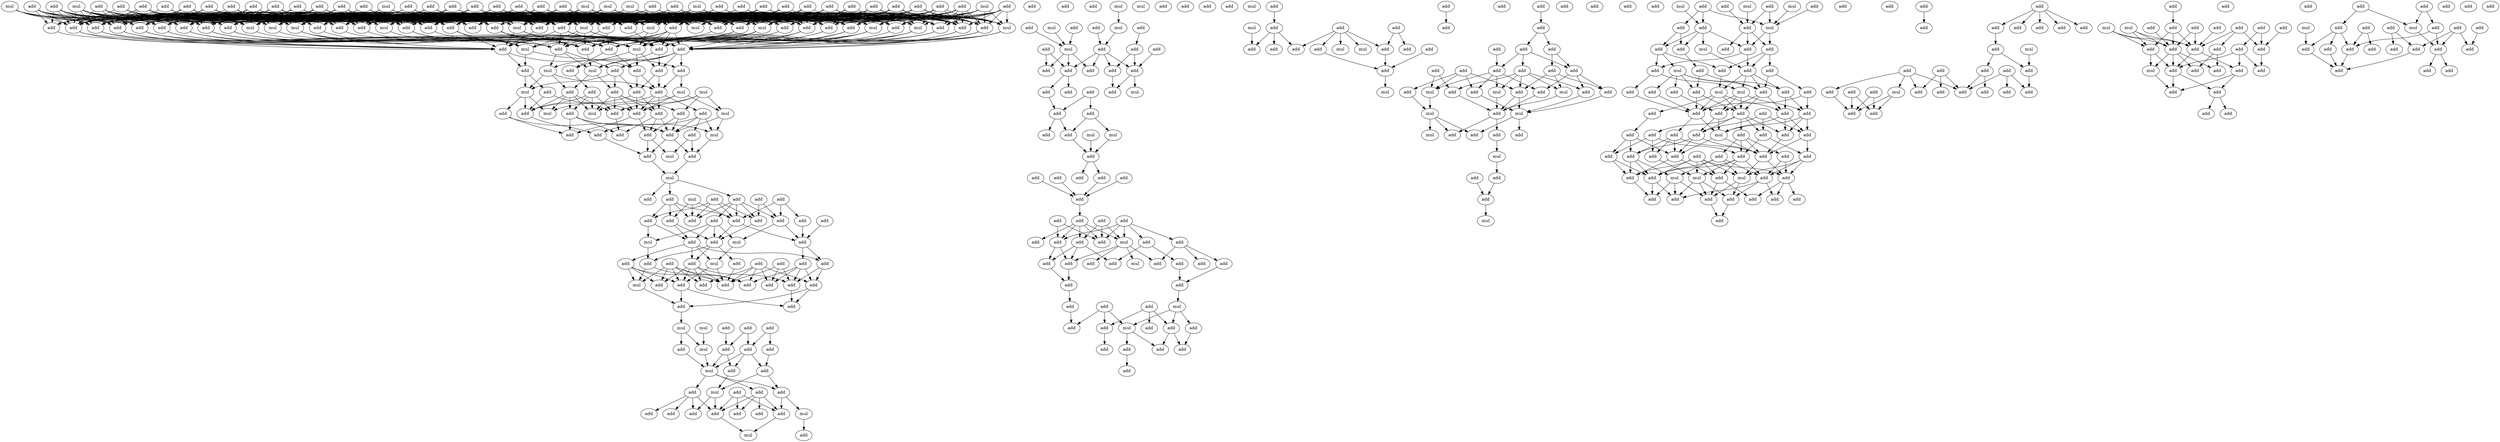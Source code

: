 digraph {
    node [fontcolor=black]
    0 [ label = add ];
    1 [ label = add ];
    2 [ label = add ];
    3 [ label = add ];
    4 [ label = mul ];
    5 [ label = mul ];
    6 [ label = add ];
    7 [ label = add ];
    8 [ label = add ];
    9 [ label = mul ];
    10 [ label = add ];
    11 [ label = add ];
    12 [ label = add ];
    13 [ label = add ];
    14 [ label = mul ];
    15 [ label = add ];
    16 [ label = add ];
    17 [ label = add ];
    18 [ label = add ];
    19 [ label = mul ];
    20 [ label = add ];
    21 [ label = add ];
    22 [ label = add ];
    23 [ label = add ];
    24 [ label = add ];
    25 [ label = mul ];
    26 [ label = mul ];
    27 [ label = add ];
    28 [ label = add ];
    29 [ label = add ];
    30 [ label = add ];
    31 [ label = add ];
    32 [ label = add ];
    33 [ label = add ];
    34 [ label = add ];
    35 [ label = add ];
    36 [ label = add ];
    37 [ label = add ];
    38 [ label = add ];
    39 [ label = add ];
    40 [ label = add ];
    41 [ label = add ];
    42 [ label = mul ];
    43 [ label = add ];
    44 [ label = add ];
    45 [ label = add ];
    46 [ label = add ];
    47 [ label = mul ];
    48 [ label = add ];
    49 [ label = add ];
    50 [ label = add ];
    51 [ label = add ];
    52 [ label = mul ];
    53 [ label = mul ];
    54 [ label = mul ];
    55 [ label = add ];
    56 [ label = add ];
    57 [ label = add ];
    58 [ label = add ];
    59 [ label = add ];
    60 [ label = mul ];
    61 [ label = add ];
    62 [ label = mul ];
    63 [ label = add ];
    64 [ label = add ];
    65 [ label = add ];
    66 [ label = add ];
    67 [ label = add ];
    68 [ label = add ];
    69 [ label = mul ];
    70 [ label = add ];
    71 [ label = add ];
    72 [ label = add ];
    73 [ label = add ];
    74 [ label = add ];
    75 [ label = add ];
    76 [ label = add ];
    77 [ label = mul ];
    78 [ label = add ];
    79 [ label = add ];
    80 [ label = add ];
    81 [ label = add ];
    82 [ label = add ];
    83 [ label = mul ];
    84 [ label = add ];
    85 [ label = add ];
    86 [ label = mul ];
    87 [ label = add ];
    88 [ label = mul ];
    89 [ label = mul ];
    90 [ label = add ];
    91 [ label = add ];
    92 [ label = add ];
    93 [ label = mul ];
    94 [ label = mul ];
    95 [ label = add ];
    96 [ label = add ];
    97 [ label = add ];
    98 [ label = add ];
    99 [ label = add ];
    100 [ label = mul ];
    101 [ label = add ];
    102 [ label = add ];
    103 [ label = add ];
    104 [ label = mul ];
    105 [ label = add ];
    106 [ label = add ];
    107 [ label = add ];
    108 [ label = mul ];
    109 [ label = add ];
    110 [ label = add ];
    111 [ label = mul ];
    112 [ label = mul ];
    113 [ label = add ];
    114 [ label = add ];
    115 [ label = add ];
    116 [ label = add ];
    117 [ label = mul ];
    118 [ label = add ];
    119 [ label = add ];
    120 [ label = add ];
    121 [ label = add ];
    122 [ label = mul ];
    123 [ label = add ];
    124 [ label = mul ];
    125 [ label = add ];
    126 [ label = add ];
    127 [ label = add ];
    128 [ label = mul ];
    129 [ label = add ];
    130 [ label = add ];
    131 [ label = add ];
    132 [ label = add ];
    133 [ label = add ];
    134 [ label = add ];
    135 [ label = mul ];
    136 [ label = mul ];
    137 [ label = add ];
    138 [ label = add ];
    139 [ label = add ];
    140 [ label = add ];
    141 [ label = add ];
    142 [ label = add ];
    143 [ label = add ];
    144 [ label = add ];
    145 [ label = mul ];
    146 [ label = add ];
    147 [ label = add ];
    148 [ label = add ];
    149 [ label = add ];
    150 [ label = add ];
    151 [ label = add ];
    152 [ label = add ];
    153 [ label = add ];
    154 [ label = add ];
    155 [ label = mul ];
    156 [ label = add ];
    157 [ label = mul ];
    158 [ label = add ];
    159 [ label = add ];
    160 [ label = add ];
    161 [ label = add ];
    162 [ label = add ];
    163 [ label = add ];
    164 [ label = mul ];
    165 [ label = add ];
    166 [ label = add ];
    167 [ label = add ];
    168 [ label = add ];
    169 [ label = add ];
    170 [ label = add ];
    171 [ label = add ];
    172 [ label = add ];
    173 [ label = add ];
    174 [ label = add ];
    175 [ label = add ];
    176 [ label = add ];
    177 [ label = mul ];
    178 [ label = add ];
    179 [ label = add ];
    180 [ label = add ];
    181 [ label = mul ];
    182 [ label = mul ];
    183 [ label = add ];
    184 [ label = add ];
    185 [ label = add ];
    186 [ label = add ];
    187 [ label = mul ];
    188 [ label = add ];
    189 [ label = add ];
    190 [ label = add ];
    191 [ label = add ];
    192 [ label = mul ];
    193 [ label = add ];
    194 [ label = add ];
    195 [ label = add ];
    196 [ label = add ];
    197 [ label = add ];
    198 [ label = add ];
    199 [ label = mul ];
    200 [ label = add ];
    201 [ label = add ];
    202 [ label = add ];
    203 [ label = add ];
    204 [ label = add ];
    205 [ label = add ];
    206 [ label = add ];
    207 [ label = mul ];
    208 [ label = mul ];
    209 [ label = add ];
    210 [ label = mul ];
    211 [ label = add ];
    212 [ label = add ];
    213 [ label = mul ];
    214 [ label = add ];
    215 [ label = mul ];
    216 [ label = add ];
    217 [ label = mul ];
    218 [ label = add ];
    219 [ label = add ];
    220 [ label = add ];
    221 [ label = add ];
    222 [ label = add ];
    223 [ label = add ];
    224 [ label = add ];
    225 [ label = add ];
    226 [ label = add ];
    227 [ label = add ];
    228 [ label = add ];
    229 [ label = mul ];
    230 [ label = add ];
    231 [ label = add ];
    232 [ label = add ];
    233 [ label = add ];
    234 [ label = mul ];
    235 [ label = add ];
    236 [ label = add ];
    237 [ label = mul ];
    238 [ label = mul ];
    239 [ label = add ];
    240 [ label = add ];
    241 [ label = add ];
    242 [ label = add ];
    243 [ label = add ];
    244 [ label = add ];
    245 [ label = add ];
    246 [ label = add ];
    247 [ label = add ];
    248 [ label = mul ];
    249 [ label = add ];
    250 [ label = add ];
    251 [ label = add ];
    252 [ label = add ];
    253 [ label = add ];
    254 [ label = add ];
    255 [ label = add ];
    256 [ label = add ];
    257 [ label = add ];
    258 [ label = mul ];
    259 [ label = add ];
    260 [ label = add ];
    261 [ label = add ];
    262 [ label = add ];
    263 [ label = add ];
    264 [ label = add ];
    265 [ label = add ];
    266 [ label = mul ];
    267 [ label = add ];
    268 [ label = add ];
    269 [ label = add ];
    270 [ label = add ];
    271 [ label = add ];
    272 [ label = add ];
    273 [ label = mul ];
    274 [ label = add ];
    275 [ label = add ];
    276 [ label = add ];
    277 [ label = add ];
    278 [ label = add ];
    279 [ label = add ];
    280 [ label = add ];
    281 [ label = add ];
    282 [ label = mul ];
    283 [ label = add ];
    284 [ label = add ];
    285 [ label = add ];
    286 [ label = add ];
    287 [ label = add ];
    288 [ label = add ];
    289 [ label = add ];
    290 [ label = add ];
    291 [ label = add ];
    292 [ label = mul ];
    293 [ label = add ];
    294 [ label = add ];
    295 [ label = add ];
    296 [ label = mul ];
    297 [ label = add ];
    298 [ label = add ];
    299 [ label = add ];
    300 [ label = mul ];
    301 [ label = add ];
    302 [ label = add ];
    303 [ label = add ];
    304 [ label = add ];
    305 [ label = add ];
    306 [ label = mul ];
    307 [ label = add ];
    308 [ label = add ];
    309 [ label = add ];
    310 [ label = add ];
    311 [ label = add ];
    312 [ label = add ];
    313 [ label = add ];
    314 [ label = add ];
    315 [ label = add ];
    316 [ label = add ];
    317 [ label = add ];
    318 [ label = add ];
    319 [ label = mul ];
    320 [ label = add ];
    321 [ label = add ];
    322 [ label = add ];
    323 [ label = add ];
    324 [ label = add ];
    325 [ label = add ];
    326 [ label = add ];
    327 [ label = add ];
    328 [ label = mul ];
    329 [ label = mul ];
    330 [ label = mul ];
    331 [ label = add ];
    332 [ label = mul ];
    333 [ label = add ];
    334 [ label = add ];
    335 [ label = add ];
    336 [ label = add ];
    337 [ label = add ];
    338 [ label = mul ];
    339 [ label = mul ];
    340 [ label = add ];
    341 [ label = add ];
    342 [ label = add ];
    343 [ label = add ];
    344 [ label = add ];
    345 [ label = mul ];
    346 [ label = mul ];
    347 [ label = mul ];
    348 [ label = add ];
    349 [ label = add ];
    350 [ label = add ];
    351 [ label = mul ];
    352 [ label = add ];
    353 [ label = add ];
    354 [ label = add ];
    355 [ label = mul ];
    356 [ label = add ];
    357 [ label = mul ];
    358 [ label = add ];
    359 [ label = add ];
    360 [ label = add ];
    361 [ label = add ];
    362 [ label = add ];
    363 [ label = add ];
    364 [ label = add ];
    365 [ label = add ];
    366 [ label = mul ];
    367 [ label = add ];
    368 [ label = add ];
    369 [ label = add ];
    370 [ label = add ];
    371 [ label = add ];
    372 [ label = add ];
    373 [ label = mul ];
    374 [ label = mul ];
    375 [ label = add ];
    376 [ label = add ];
    377 [ label = add ];
    378 [ label = add ];
    379 [ label = add ];
    380 [ label = add ];
    381 [ label = add ];
    382 [ label = add ];
    383 [ label = add ];
    384 [ label = add ];
    385 [ label = add ];
    386 [ label = add ];
    387 [ label = add ];
    388 [ label = add ];
    389 [ label = add ];
    390 [ label = add ];
    391 [ label = add ];
    392 [ label = mul ];
    393 [ label = add ];
    394 [ label = add ];
    395 [ label = add ];
    396 [ label = add ];
    397 [ label = add ];
    398 [ label = add ];
    399 [ label = add ];
    400 [ label = add ];
    401 [ label = add ];
    402 [ label = add ];
    403 [ label = add ];
    404 [ label = add ];
    405 [ label = add ];
    406 [ label = mul ];
    407 [ label = add ];
    408 [ label = add ];
    409 [ label = mul ];
    410 [ label = add ];
    411 [ label = mul ];
    412 [ label = add ];
    413 [ label = add ];
    414 [ label = add ];
    415 [ label = add ];
    416 [ label = add ];
    417 [ label = add ];
    418 [ label = add ];
    419 [ label = add ];
    420 [ label = add ];
    421 [ label = add ];
    422 [ label = add ];
    423 [ label = add ];
    424 [ label = add ];
    425 [ label = add ];
    426 [ label = add ];
    427 [ label = add ];
    428 [ label = add ];
    429 [ label = mul ];
    430 [ label = add ];
    431 [ label = add ];
    432 [ label = add ];
    433 [ label = add ];
    434 [ label = add ];
    435 [ label = add ];
    436 [ label = add ];
    437 [ label = add ];
    438 [ label = add ];
    439 [ label = add ];
    440 [ label = add ];
    441 [ label = add ];
    442 [ label = add ];
    443 [ label = add ];
    444 [ label = mul ];
    445 [ label = add ];
    446 [ label = add ];
    447 [ label = add ];
    448 [ label = add ];
    449 [ label = add ];
    450 [ label = add ];
    451 [ label = add ];
    452 [ label = add ];
    453 [ label = add ];
    454 [ label = add ];
    455 [ label = mul ];
    456 [ label = mul ];
    457 [ label = add ];
    458 [ label = add ];
    459 [ label = add ];
    460 [ label = add ];
    461 [ label = add ];
    462 [ label = add ];
    463 [ label = add ];
    464 [ label = add ];
    465 [ label = add ];
    466 [ label = add ];
    467 [ label = add ];
    468 [ label = add ];
    469 [ label = mul ];
    470 [ label = add ];
    471 [ label = add ];
    472 [ label = add ];
    473 [ label = add ];
    474 [ label = add ];
    475 [ label = add ];
    476 [ label = add ];
    477 [ label = add ];
    478 [ label = add ];
    479 [ label = add ];
    480 [ label = add ];
    481 [ label = add ];
    482 [ label = mul ];
    483 [ label = add ];
    484 [ label = mul ];
    485 [ label = add ];
    486 [ label = add ];
    487 [ label = add ];
    488 [ label = add ];
    489 [ label = add ];
    490 [ label = add ];
    491 [ label = add ];
    492 [ label = add ];
    493 [ label = add ];
    494 [ label = add ];
    495 [ label = add ];
    496 [ label = add ];
    497 [ label = add ];
    498 [ label = add ];
    499 [ label = add ];
    0 -> 47 [ name = 0 ];
    0 -> 48 [ name = 1 ];
    0 -> 49 [ name = 2 ];
    0 -> 51 [ name = 3 ];
    0 -> 52 [ name = 4 ];
    0 -> 53 [ name = 5 ];
    0 -> 54 [ name = 6 ];
    0 -> 57 [ name = 7 ];
    0 -> 70 [ name = 8 ];
    0 -> 71 [ name = 9 ];
    0 -> 73 [ name = 10 ];
    0 -> 81 [ name = 11 ];
    0 -> 86 [ name = 12 ];
    1 -> 48 [ name = 13 ];
    1 -> 49 [ name = 14 ];
    1 -> 50 [ name = 15 ];
    1 -> 55 [ name = 16 ];
    1 -> 56 [ name = 17 ];
    1 -> 67 [ name = 18 ];
    1 -> 70 [ name = 19 ];
    1 -> 71 [ name = 20 ];
    2 -> 46 [ name = 21 ];
    2 -> 51 [ name = 22 ];
    2 -> 58 [ name = 23 ];
    2 -> 61 [ name = 24 ];
    2 -> 64 [ name = 25 ];
    2 -> 65 [ name = 26 ];
    2 -> 66 [ name = 27 ];
    2 -> 69 [ name = 28 ];
    2 -> 71 [ name = 29 ];
    2 -> 72 [ name = 30 ];
    2 -> 75 [ name = 31 ];
    2 -> 79 [ name = 32 ];
    2 -> 80 [ name = 33 ];
    3 -> 53 [ name = 34 ];
    3 -> 54 [ name = 35 ];
    3 -> 57 [ name = 36 ];
    3 -> 64 [ name = 37 ];
    3 -> 67 [ name = 38 ];
    3 -> 70 [ name = 39 ];
    3 -> 72 [ name = 40 ];
    3 -> 75 [ name = 41 ];
    3 -> 78 [ name = 42 ];
    3 -> 79 [ name = 43 ];
    3 -> 82 [ name = 44 ];
    3 -> 84 [ name = 45 ];
    3 -> 85 [ name = 46 ];
    3 -> 87 [ name = 47 ];
    3 -> 88 [ name = 48 ];
    4 -> 50 [ name = 49 ];
    4 -> 52 [ name = 50 ];
    4 -> 54 [ name = 51 ];
    4 -> 56 [ name = 52 ];
    4 -> 57 [ name = 53 ];
    4 -> 60 [ name = 54 ];
    4 -> 61 [ name = 55 ];
    4 -> 64 [ name = 56 ];
    4 -> 65 [ name = 57 ];
    4 -> 67 [ name = 58 ];
    4 -> 68 [ name = 59 ];
    4 -> 69 [ name = 60 ];
    4 -> 73 [ name = 61 ];
    4 -> 75 [ name = 62 ];
    4 -> 77 [ name = 63 ];
    4 -> 78 [ name = 64 ];
    4 -> 79 [ name = 65 ];
    4 -> 83 [ name = 66 ];
    4 -> 84 [ name = 67 ];
    4 -> 85 [ name = 68 ];
    5 -> 47 [ name = 69 ];
    5 -> 49 [ name = 70 ];
    5 -> 57 [ name = 71 ];
    5 -> 60 [ name = 72 ];
    5 -> 63 [ name = 73 ];
    5 -> 66 [ name = 74 ];
    5 -> 70 [ name = 75 ];
    5 -> 75 [ name = 76 ];
    5 -> 78 [ name = 77 ];
    5 -> 81 [ name = 78 ];
    5 -> 84 [ name = 79 ];
    6 -> 47 [ name = 80 ];
    6 -> 54 [ name = 81 ];
    6 -> 56 [ name = 82 ];
    6 -> 57 [ name = 83 ];
    6 -> 59 [ name = 84 ];
    6 -> 61 [ name = 85 ];
    6 -> 64 [ name = 86 ];
    6 -> 66 [ name = 87 ];
    6 -> 68 [ name = 88 ];
    6 -> 72 [ name = 89 ];
    6 -> 74 [ name = 90 ];
    6 -> 75 [ name = 91 ];
    6 -> 78 [ name = 92 ];
    6 -> 83 [ name = 93 ];
    6 -> 85 [ name = 94 ];
    7 -> 51 [ name = 95 ];
    7 -> 56 [ name = 96 ];
    7 -> 57 [ name = 97 ];
    7 -> 66 [ name = 98 ];
    7 -> 68 [ name = 99 ];
    7 -> 70 [ name = 100 ];
    7 -> 71 [ name = 101 ];
    7 -> 72 [ name = 102 ];
    7 -> 74 [ name = 103 ];
    7 -> 77 [ name = 104 ];
    7 -> 79 [ name = 105 ];
    7 -> 83 [ name = 106 ];
    7 -> 84 [ name = 107 ];
    7 -> 89 [ name = 108 ];
    8 -> 53 [ name = 109 ];
    8 -> 54 [ name = 110 ];
    8 -> 62 [ name = 111 ];
    8 -> 64 [ name = 112 ];
    8 -> 73 [ name = 113 ];
    8 -> 74 [ name = 114 ];
    8 -> 76 [ name = 115 ];
    8 -> 78 [ name = 116 ];
    8 -> 83 [ name = 117 ];
    8 -> 88 [ name = 118 ];
    9 -> 46 [ name = 119 ];
    9 -> 53 [ name = 120 ];
    9 -> 57 [ name = 121 ];
    9 -> 61 [ name = 122 ];
    9 -> 64 [ name = 123 ];
    9 -> 67 [ name = 124 ];
    9 -> 69 [ name = 125 ];
    9 -> 70 [ name = 126 ];
    9 -> 72 [ name = 127 ];
    9 -> 73 [ name = 128 ];
    9 -> 74 [ name = 129 ];
    9 -> 77 [ name = 130 ];
    9 -> 80 [ name = 131 ];
    9 -> 84 [ name = 132 ];
    9 -> 85 [ name = 133 ];
    10 -> 46 [ name = 134 ];
    10 -> 47 [ name = 135 ];
    10 -> 49 [ name = 136 ];
    10 -> 50 [ name = 137 ];
    10 -> 53 [ name = 138 ];
    10 -> 57 [ name = 139 ];
    10 -> 59 [ name = 140 ];
    10 -> 62 [ name = 141 ];
    10 -> 68 [ name = 142 ];
    10 -> 69 [ name = 143 ];
    10 -> 73 [ name = 144 ];
    10 -> 79 [ name = 145 ];
    10 -> 80 [ name = 146 ];
    10 -> 81 [ name = 147 ];
    10 -> 82 [ name = 148 ];
    10 -> 83 [ name = 149 ];
    10 -> 84 [ name = 150 ];
    10 -> 87 [ name = 151 ];
    10 -> 88 [ name = 152 ];
    10 -> 89 [ name = 153 ];
    11 -> 46 [ name = 154 ];
    11 -> 54 [ name = 155 ];
    11 -> 67 [ name = 156 ];
    11 -> 69 [ name = 157 ];
    11 -> 70 [ name = 158 ];
    11 -> 75 [ name = 159 ];
    11 -> 86 [ name = 160 ];
    11 -> 87 [ name = 161 ];
    12 -> 46 [ name = 162 ];
    12 -> 49 [ name = 163 ];
    12 -> 53 [ name = 164 ];
    12 -> 56 [ name = 165 ];
    12 -> 59 [ name = 166 ];
    12 -> 60 [ name = 167 ];
    12 -> 63 [ name = 168 ];
    12 -> 64 [ name = 169 ];
    12 -> 65 [ name = 170 ];
    12 -> 79 [ name = 171 ];
    12 -> 80 [ name = 172 ];
    12 -> 81 [ name = 173 ];
    12 -> 84 [ name = 174 ];
    12 -> 86 [ name = 175 ];
    12 -> 87 [ name = 176 ];
    13 -> 46 [ name = 177 ];
    13 -> 47 [ name = 178 ];
    13 -> 48 [ name = 179 ];
    13 -> 49 [ name = 180 ];
    13 -> 50 [ name = 181 ];
    13 -> 51 [ name = 182 ];
    13 -> 56 [ name = 183 ];
    13 -> 59 [ name = 184 ];
    13 -> 64 [ name = 185 ];
    13 -> 65 [ name = 186 ];
    13 -> 66 [ name = 187 ];
    13 -> 72 [ name = 188 ];
    13 -> 74 [ name = 189 ];
    13 -> 78 [ name = 190 ];
    13 -> 82 [ name = 191 ];
    13 -> 83 [ name = 192 ];
    13 -> 87 [ name = 193 ];
    13 -> 88 [ name = 194 ];
    14 -> 46 [ name = 195 ];
    14 -> 57 [ name = 196 ];
    14 -> 59 [ name = 197 ];
    14 -> 60 [ name = 198 ];
    14 -> 61 [ name = 199 ];
    14 -> 67 [ name = 200 ];
    14 -> 68 [ name = 201 ];
    14 -> 70 [ name = 202 ];
    14 -> 72 [ name = 203 ];
    14 -> 73 [ name = 204 ];
    14 -> 74 [ name = 205 ];
    14 -> 76 [ name = 206 ];
    14 -> 84 [ name = 207 ];
    14 -> 87 [ name = 208 ];
    15 -> 46 [ name = 209 ];
    15 -> 50 [ name = 210 ];
    15 -> 61 [ name = 211 ];
    15 -> 66 [ name = 212 ];
    15 -> 69 [ name = 213 ];
    15 -> 71 [ name = 214 ];
    15 -> 72 [ name = 215 ];
    15 -> 84 [ name = 216 ];
    15 -> 85 [ name = 217 ];
    15 -> 86 [ name = 218 ];
    15 -> 88 [ name = 219 ];
    15 -> 89 [ name = 220 ];
    16 -> 46 [ name = 221 ];
    16 -> 61 [ name = 222 ];
    16 -> 65 [ name = 223 ];
    16 -> 67 [ name = 224 ];
    16 -> 68 [ name = 225 ];
    16 -> 72 [ name = 226 ];
    16 -> 76 [ name = 227 ];
    16 -> 88 [ name = 228 ];
    17 -> 47 [ name = 229 ];
    17 -> 51 [ name = 230 ];
    17 -> 56 [ name = 231 ];
    17 -> 62 [ name = 232 ];
    17 -> 65 [ name = 233 ];
    17 -> 67 [ name = 234 ];
    17 -> 70 [ name = 235 ];
    17 -> 85 [ name = 236 ];
    17 -> 89 [ name = 237 ];
    18 -> 47 [ name = 238 ];
    18 -> 48 [ name = 239 ];
    18 -> 50 [ name = 240 ];
    18 -> 51 [ name = 241 ];
    18 -> 52 [ name = 242 ];
    18 -> 54 [ name = 243 ];
    18 -> 55 [ name = 244 ];
    18 -> 56 [ name = 245 ];
    18 -> 63 [ name = 246 ];
    18 -> 65 [ name = 247 ];
    18 -> 66 [ name = 248 ];
    18 -> 74 [ name = 249 ];
    18 -> 77 [ name = 250 ];
    18 -> 78 [ name = 251 ];
    18 -> 81 [ name = 252 ];
    18 -> 84 [ name = 253 ];
    18 -> 85 [ name = 254 ];
    18 -> 86 [ name = 255 ];
    19 -> 49 [ name = 256 ];
    19 -> 51 [ name = 257 ];
    19 -> 53 [ name = 258 ];
    19 -> 54 [ name = 259 ];
    19 -> 59 [ name = 260 ];
    19 -> 62 [ name = 261 ];
    19 -> 66 [ name = 262 ];
    19 -> 69 [ name = 263 ];
    19 -> 72 [ name = 264 ];
    19 -> 76 [ name = 265 ];
    19 -> 80 [ name = 266 ];
    19 -> 81 [ name = 267 ];
    19 -> 82 [ name = 268 ];
    19 -> 85 [ name = 269 ];
    19 -> 89 [ name = 270 ];
    20 -> 54 [ name = 271 ];
    20 -> 56 [ name = 272 ];
    20 -> 62 [ name = 273 ];
    20 -> 72 [ name = 274 ];
    20 -> 74 [ name = 275 ];
    20 -> 75 [ name = 276 ];
    20 -> 78 [ name = 277 ];
    20 -> 79 [ name = 278 ];
    20 -> 89 [ name = 279 ];
    21 -> 47 [ name = 280 ];
    21 -> 49 [ name = 281 ];
    21 -> 55 [ name = 282 ];
    21 -> 57 [ name = 283 ];
    21 -> 60 [ name = 284 ];
    21 -> 63 [ name = 285 ];
    21 -> 65 [ name = 286 ];
    21 -> 67 [ name = 287 ];
    21 -> 73 [ name = 288 ];
    21 -> 79 [ name = 289 ];
    21 -> 81 [ name = 290 ];
    21 -> 88 [ name = 291 ];
    22 -> 50 [ name = 292 ];
    22 -> 58 [ name = 293 ];
    22 -> 59 [ name = 294 ];
    22 -> 61 [ name = 295 ];
    22 -> 66 [ name = 296 ];
    22 -> 71 [ name = 297 ];
    22 -> 82 [ name = 298 ];
    22 -> 86 [ name = 299 ];
    22 -> 88 [ name = 300 ];
    22 -> 89 [ name = 301 ];
    23 -> 46 [ name = 302 ];
    23 -> 47 [ name = 303 ];
    23 -> 48 [ name = 304 ];
    23 -> 52 [ name = 305 ];
    23 -> 53 [ name = 306 ];
    23 -> 54 [ name = 307 ];
    23 -> 55 [ name = 308 ];
    23 -> 58 [ name = 309 ];
    23 -> 71 [ name = 310 ];
    23 -> 75 [ name = 311 ];
    23 -> 76 [ name = 312 ];
    23 -> 88 [ name = 313 ];
    23 -> 89 [ name = 314 ];
    24 -> 46 [ name = 315 ];
    24 -> 48 [ name = 316 ];
    24 -> 52 [ name = 317 ];
    24 -> 54 [ name = 318 ];
    24 -> 55 [ name = 319 ];
    24 -> 57 [ name = 320 ];
    24 -> 60 [ name = 321 ];
    24 -> 61 [ name = 322 ];
    24 -> 63 [ name = 323 ];
    24 -> 65 [ name = 324 ];
    24 -> 69 [ name = 325 ];
    24 -> 70 [ name = 326 ];
    24 -> 73 [ name = 327 ];
    24 -> 79 [ name = 328 ];
    24 -> 84 [ name = 329 ];
    24 -> 85 [ name = 330 ];
    25 -> 51 [ name = 331 ];
    25 -> 55 [ name = 332 ];
    25 -> 62 [ name = 333 ];
    25 -> 65 [ name = 334 ];
    25 -> 67 [ name = 335 ];
    25 -> 69 [ name = 336 ];
    25 -> 73 [ name = 337 ];
    25 -> 76 [ name = 338 ];
    25 -> 77 [ name = 339 ];
    25 -> 86 [ name = 340 ];
    25 -> 89 [ name = 341 ];
    26 -> 61 [ name = 342 ];
    26 -> 64 [ name = 343 ];
    26 -> 66 [ name = 344 ];
    26 -> 74 [ name = 345 ];
    26 -> 76 [ name = 346 ];
    26 -> 78 [ name = 347 ];
    26 -> 83 [ name = 348 ];
    26 -> 88 [ name = 349 ];
    27 -> 48 [ name = 350 ];
    27 -> 49 [ name = 351 ];
    27 -> 53 [ name = 352 ];
    27 -> 55 [ name = 353 ];
    27 -> 56 [ name = 354 ];
    27 -> 63 [ name = 355 ];
    27 -> 72 [ name = 356 ];
    27 -> 74 [ name = 357 ];
    27 -> 83 [ name = 358 ];
    27 -> 85 [ name = 359 ];
    27 -> 87 [ name = 360 ];
    27 -> 88 [ name = 361 ];
    28 -> 47 [ name = 362 ];
    28 -> 52 [ name = 363 ];
    28 -> 57 [ name = 364 ];
    28 -> 59 [ name = 365 ];
    28 -> 62 [ name = 366 ];
    28 -> 67 [ name = 367 ];
    28 -> 69 [ name = 368 ];
    28 -> 73 [ name = 369 ];
    28 -> 74 [ name = 370 ];
    28 -> 75 [ name = 371 ];
    28 -> 77 [ name = 372 ];
    28 -> 81 [ name = 373 ];
    28 -> 86 [ name = 374 ];
    28 -> 87 [ name = 375 ];
    29 -> 46 [ name = 376 ];
    29 -> 47 [ name = 377 ];
    29 -> 50 [ name = 378 ];
    29 -> 53 [ name = 379 ];
    29 -> 54 [ name = 380 ];
    29 -> 55 [ name = 381 ];
    29 -> 60 [ name = 382 ];
    29 -> 73 [ name = 383 ];
    29 -> 76 [ name = 384 ];
    29 -> 81 [ name = 385 ];
    29 -> 83 [ name = 386 ];
    29 -> 84 [ name = 387 ];
    29 -> 86 [ name = 388 ];
    30 -> 54 [ name = 389 ];
    30 -> 63 [ name = 390 ];
    30 -> 65 [ name = 391 ];
    30 -> 70 [ name = 392 ];
    30 -> 71 [ name = 393 ];
    30 -> 72 [ name = 394 ];
    30 -> 74 [ name = 395 ];
    30 -> 77 [ name = 396 ];
    30 -> 78 [ name = 397 ];
    30 -> 80 [ name = 398 ];
    30 -> 85 [ name = 399 ];
    30 -> 86 [ name = 400 ];
    31 -> 47 [ name = 401 ];
    31 -> 57 [ name = 402 ];
    31 -> 61 [ name = 403 ];
    31 -> 62 [ name = 404 ];
    31 -> 64 [ name = 405 ];
    31 -> 68 [ name = 406 ];
    31 -> 70 [ name = 407 ];
    31 -> 71 [ name = 408 ];
    31 -> 72 [ name = 409 ];
    31 -> 75 [ name = 410 ];
    32 -> 48 [ name = 411 ];
    32 -> 55 [ name = 412 ];
    32 -> 62 [ name = 413 ];
    32 -> 64 [ name = 414 ];
    32 -> 70 [ name = 415 ];
    32 -> 76 [ name = 416 ];
    32 -> 77 [ name = 417 ];
    32 -> 78 [ name = 418 ];
    32 -> 80 [ name = 419 ];
    32 -> 84 [ name = 420 ];
    32 -> 85 [ name = 421 ];
    32 -> 89 [ name = 422 ];
    33 -> 46 [ name = 423 ];
    33 -> 54 [ name = 424 ];
    33 -> 55 [ name = 425 ];
    33 -> 59 [ name = 426 ];
    33 -> 61 [ name = 427 ];
    33 -> 63 [ name = 428 ];
    33 -> 64 [ name = 429 ];
    33 -> 68 [ name = 430 ];
    33 -> 72 [ name = 431 ];
    33 -> 79 [ name = 432 ];
    33 -> 84 [ name = 433 ];
    33 -> 87 [ name = 434 ];
    34 -> 48 [ name = 435 ];
    34 -> 51 [ name = 436 ];
    34 -> 53 [ name = 437 ];
    34 -> 57 [ name = 438 ];
    34 -> 58 [ name = 439 ];
    34 -> 65 [ name = 440 ];
    34 -> 66 [ name = 441 ];
    34 -> 71 [ name = 442 ];
    34 -> 73 [ name = 443 ];
    34 -> 74 [ name = 444 ];
    34 -> 77 [ name = 445 ];
    34 -> 86 [ name = 446 ];
    35 -> 48 [ name = 447 ];
    35 -> 49 [ name = 448 ];
    35 -> 51 [ name = 449 ];
    35 -> 53 [ name = 450 ];
    35 -> 56 [ name = 451 ];
    35 -> 59 [ name = 452 ];
    35 -> 63 [ name = 453 ];
    35 -> 64 [ name = 454 ];
    35 -> 65 [ name = 455 ];
    35 -> 69 [ name = 456 ];
    35 -> 74 [ name = 457 ];
    35 -> 75 [ name = 458 ];
    35 -> 78 [ name = 459 ];
    35 -> 81 [ name = 460 ];
    35 -> 82 [ name = 461 ];
    35 -> 88 [ name = 462 ];
    35 -> 89 [ name = 463 ];
    36 -> 46 [ name = 464 ];
    36 -> 49 [ name = 465 ];
    36 -> 50 [ name = 466 ];
    36 -> 51 [ name = 467 ];
    36 -> 52 [ name = 468 ];
    36 -> 55 [ name = 469 ];
    36 -> 59 [ name = 470 ];
    36 -> 63 [ name = 471 ];
    36 -> 65 [ name = 472 ];
    36 -> 70 [ name = 473 ];
    36 -> 72 [ name = 474 ];
    36 -> 78 [ name = 475 ];
    36 -> 79 [ name = 476 ];
    36 -> 80 [ name = 477 ];
    36 -> 84 [ name = 478 ];
    36 -> 86 [ name = 479 ];
    36 -> 88 [ name = 480 ];
    37 -> 49 [ name = 481 ];
    37 -> 51 [ name = 482 ];
    37 -> 56 [ name = 483 ];
    37 -> 65 [ name = 484 ];
    37 -> 67 [ name = 485 ];
    37 -> 68 [ name = 486 ];
    37 -> 69 [ name = 487 ];
    37 -> 70 [ name = 488 ];
    37 -> 82 [ name = 489 ];
    37 -> 83 [ name = 490 ];
    37 -> 89 [ name = 491 ];
    38 -> 48 [ name = 492 ];
    38 -> 50 [ name = 493 ];
    38 -> 51 [ name = 494 ];
    38 -> 54 [ name = 495 ];
    38 -> 56 [ name = 496 ];
    38 -> 59 [ name = 497 ];
    38 -> 65 [ name = 498 ];
    38 -> 66 [ name = 499 ];
    38 -> 89 [ name = 500 ];
    39 -> 46 [ name = 501 ];
    39 -> 61 [ name = 502 ];
    39 -> 63 [ name = 503 ];
    39 -> 88 [ name = 504 ];
    40 -> 46 [ name = 505 ];
    40 -> 47 [ name = 506 ];
    40 -> 48 [ name = 507 ];
    40 -> 51 [ name = 508 ];
    40 -> 58 [ name = 509 ];
    40 -> 60 [ name = 510 ];
    40 -> 66 [ name = 511 ];
    40 -> 70 [ name = 512 ];
    40 -> 72 [ name = 513 ];
    40 -> 77 [ name = 514 ];
    40 -> 79 [ name = 515 ];
    40 -> 80 [ name = 516 ];
    40 -> 86 [ name = 517 ];
    40 -> 87 [ name = 518 ];
    40 -> 88 [ name = 519 ];
    41 -> 50 [ name = 520 ];
    41 -> 51 [ name = 521 ];
    41 -> 60 [ name = 522 ];
    41 -> 66 [ name = 523 ];
    41 -> 67 [ name = 524 ];
    41 -> 78 [ name = 525 ];
    41 -> 80 [ name = 526 ];
    41 -> 82 [ name = 527 ];
    41 -> 83 [ name = 528 ];
    42 -> 51 [ name = 529 ];
    42 -> 55 [ name = 530 ];
    42 -> 61 [ name = 531 ];
    42 -> 64 [ name = 532 ];
    42 -> 65 [ name = 533 ];
    42 -> 66 [ name = 534 ];
    42 -> 71 [ name = 535 ];
    42 -> 72 [ name = 536 ];
    42 -> 75 [ name = 537 ];
    42 -> 76 [ name = 538 ];
    42 -> 77 [ name = 539 ];
    42 -> 84 [ name = 540 ];
    43 -> 49 [ name = 541 ];
    43 -> 52 [ name = 542 ];
    43 -> 53 [ name = 543 ];
    43 -> 55 [ name = 544 ];
    43 -> 57 [ name = 545 ];
    43 -> 60 [ name = 546 ];
    43 -> 61 [ name = 547 ];
    43 -> 69 [ name = 548 ];
    43 -> 70 [ name = 549 ];
    43 -> 72 [ name = 550 ];
    43 -> 73 [ name = 551 ];
    43 -> 78 [ name = 552 ];
    43 -> 85 [ name = 553 ];
    43 -> 88 [ name = 554 ];
    44 -> 48 [ name = 555 ];
    44 -> 51 [ name = 556 ];
    44 -> 53 [ name = 557 ];
    44 -> 60 [ name = 558 ];
    44 -> 65 [ name = 559 ];
    44 -> 67 [ name = 560 ];
    44 -> 71 [ name = 561 ];
    44 -> 78 [ name = 562 ];
    44 -> 84 [ name = 563 ];
    44 -> 87 [ name = 564 ];
    45 -> 50 [ name = 565 ];
    45 -> 51 [ name = 566 ];
    45 -> 52 [ name = 567 ];
    45 -> 53 [ name = 568 ];
    45 -> 55 [ name = 569 ];
    45 -> 57 [ name = 570 ];
    45 -> 58 [ name = 571 ];
    45 -> 59 [ name = 572 ];
    45 -> 64 [ name = 573 ];
    45 -> 72 [ name = 574 ];
    45 -> 75 [ name = 575 ];
    45 -> 79 [ name = 576 ];
    45 -> 83 [ name = 577 ];
    45 -> 88 [ name = 578 ];
    46 -> 90 [ name = 579 ];
    46 -> 93 [ name = 580 ];
    47 -> 93 [ name = 581 ];
    47 -> 94 [ name = 582 ];
    47 -> 95 [ name = 583 ];
    47 -> 97 [ name = 584 ];
    48 -> 90 [ name = 585 ];
    48 -> 91 [ name = 586 ];
    48 -> 94 [ name = 587 ];
    48 -> 96 [ name = 588 ];
    48 -> 97 [ name = 589 ];
    49 -> 90 [ name = 590 ];
    49 -> 97 [ name = 591 ];
    50 -> 91 [ name = 592 ];
    50 -> 92 [ name = 593 ];
    50 -> 95 [ name = 594 ];
    50 -> 96 [ name = 595 ];
    50 -> 97 [ name = 596 ];
    51 -> 92 [ name = 597 ];
    51 -> 94 [ name = 598 ];
    52 -> 91 [ name = 599 ];
    52 -> 92 [ name = 600 ];
    52 -> 97 [ name = 601 ];
    53 -> 94 [ name = 602 ];
    53 -> 96 [ name = 603 ];
    54 -> 90 [ name = 604 ];
    54 -> 94 [ name = 605 ];
    54 -> 96 [ name = 606 ];
    55 -> 91 [ name = 607 ];
    55 -> 95 [ name = 608 ];
    57 -> 94 [ name = 609 ];
    57 -> 95 [ name = 610 ];
    58 -> 90 [ name = 611 ];
    59 -> 95 [ name = 612 ];
    60 -> 94 [ name = 613 ];
    60 -> 95 [ name = 614 ];
    60 -> 97 [ name = 615 ];
    61 -> 90 [ name = 616 ];
    61 -> 91 [ name = 617 ];
    62 -> 93 [ name = 618 ];
    63 -> 91 [ name = 619 ];
    64 -> 90 [ name = 620 ];
    64 -> 93 [ name = 621 ];
    65 -> 92 [ name = 622 ];
    65 -> 95 [ name = 623 ];
    66 -> 90 [ name = 624 ];
    66 -> 93 [ name = 625 ];
    67 -> 91 [ name = 626 ];
    67 -> 92 [ name = 627 ];
    67 -> 97 [ name = 628 ];
    68 -> 94 [ name = 629 ];
    68 -> 96 [ name = 630 ];
    68 -> 97 [ name = 631 ];
    70 -> 91 [ name = 632 ];
    70 -> 92 [ name = 633 ];
    70 -> 97 [ name = 634 ];
    71 -> 91 [ name = 635 ];
    71 -> 92 [ name = 636 ];
    71 -> 93 [ name = 637 ];
    72 -> 91 [ name = 638 ];
    72 -> 92 [ name = 639 ];
    72 -> 95 [ name = 640 ];
    73 -> 91 [ name = 641 ];
    73 -> 94 [ name = 642 ];
    74 -> 94 [ name = 643 ];
    75 -> 90 [ name = 644 ];
    75 -> 92 [ name = 645 ];
    75 -> 95 [ name = 646 ];
    76 -> 92 [ name = 647 ];
    76 -> 97 [ name = 648 ];
    77 -> 91 [ name = 649 ];
    77 -> 92 [ name = 650 ];
    77 -> 93 [ name = 651 ];
    77 -> 96 [ name = 652 ];
    77 -> 97 [ name = 653 ];
    78 -> 95 [ name = 654 ];
    79 -> 90 [ name = 655 ];
    80 -> 90 [ name = 656 ];
    80 -> 91 [ name = 657 ];
    80 -> 92 [ name = 658 ];
    80 -> 94 [ name = 659 ];
    81 -> 93 [ name = 660 ];
    81 -> 95 [ name = 661 ];
    81 -> 96 [ name = 662 ];
    81 -> 97 [ name = 663 ];
    82 -> 92 [ name = 664 ];
    83 -> 95 [ name = 665 ];
    84 -> 94 [ name = 666 ];
    85 -> 91 [ name = 667 ];
    86 -> 92 [ name = 668 ];
    86 -> 95 [ name = 669 ];
    86 -> 96 [ name = 670 ];
    86 -> 97 [ name = 671 ];
    87 -> 90 [ name = 672 ];
    87 -> 94 [ name = 673 ];
    87 -> 95 [ name = 674 ];
    88 -> 96 [ name = 675 ];
    89 -> 90 [ name = 676 ];
    89 -> 92 [ name = 677 ];
    89 -> 94 [ name = 678 ];
    90 -> 99 [ name = 679 ];
    90 -> 105 [ name = 680 ];
    91 -> 98 [ name = 681 ];
    91 -> 104 [ name = 682 ];
    92 -> 100 [ name = 683 ];
    92 -> 103 [ name = 684 ];
    92 -> 104 [ name = 685 ];
    93 -> 101 [ name = 686 ];
    93 -> 105 [ name = 687 ];
    94 -> 98 [ name = 688 ];
    94 -> 101 [ name = 689 ];
    94 -> 102 [ name = 690 ];
    95 -> 101 [ name = 691 ];
    95 -> 102 [ name = 692 ];
    96 -> 104 [ name = 693 ];
    97 -> 98 [ name = 694 ];
    97 -> 99 [ name = 695 ];
    97 -> 100 [ name = 696 ];
    97 -> 103 [ name = 697 ];
    97 -> 104 [ name = 698 ];
    98 -> 106 [ name = 699 ];
    98 -> 109 [ name = 700 ];
    99 -> 106 [ name = 701 ];
    99 -> 111 [ name = 702 ];
    100 -> 106 [ name = 703 ];
    100 -> 112 [ name = 704 ];
    100 -> 113 [ name = 705 ];
    101 -> 106 [ name = 706 ];
    101 -> 109 [ name = 707 ];
    102 -> 114 [ name = 708 ];
    103 -> 107 [ name = 709 ];
    103 -> 109 [ name = 710 ];
    103 -> 112 [ name = 711 ];
    104 -> 107 [ name = 712 ];
    104 -> 113 [ name = 713 ];
    105 -> 110 [ name = 714 ];
    105 -> 112 [ name = 715 ];
    106 -> 118 [ name = 716 ];
    106 -> 121 [ name = 717 ];
    106 -> 122 [ name = 718 ];
    106 -> 123 [ name = 719 ];
    107 -> 115 [ name = 720 ];
    107 -> 118 [ name = 721 ];
    107 -> 119 [ name = 722 ];
    107 -> 121 [ name = 723 ];
    107 -> 124 [ name = 724 ];
    108 -> 115 [ name = 725 ];
    108 -> 117 [ name = 726 ];
    108 -> 118 [ name = 727 ];
    108 -> 119 [ name = 728 ];
    109 -> 116 [ name = 729 ];
    109 -> 118 [ name = 730 ];
    109 -> 121 [ name = 731 ];
    110 -> 116 [ name = 732 ];
    110 -> 118 [ name = 733 ];
    111 -> 117 [ name = 734 ];
    111 -> 118 [ name = 735 ];
    111 -> 124 [ name = 736 ];
    112 -> 116 [ name = 737 ];
    112 -> 120 [ name = 738 ];
    112 -> 122 [ name = 739 ];
    113 -> 115 [ name = 740 ];
    113 -> 116 [ name = 741 ];
    113 -> 122 [ name = 742 ];
    113 -> 124 [ name = 743 ];
    113 -> 125 [ name = 744 ];
    114 -> 115 [ name = 745 ];
    114 -> 116 [ name = 746 ];
    114 -> 124 [ name = 747 ];
    114 -> 125 [ name = 748 ];
    115 -> 129 [ name = 749 ];
    116 -> 127 [ name = 750 ];
    117 -> 128 [ name = 751 ];
    117 -> 130 [ name = 752 ];
    118 -> 126 [ name = 753 ];
    118 -> 131 [ name = 754 ];
    119 -> 130 [ name = 755 ];
    119 -> 131 [ name = 756 ];
    120 -> 126 [ name = 757 ];
    120 -> 130 [ name = 758 ];
    121 -> 129 [ name = 759 ];
    121 -> 130 [ name = 760 ];
    121 -> 131 [ name = 761 ];
    123 -> 127 [ name = 762 ];
    123 -> 128 [ name = 763 ];
    123 -> 130 [ name = 764 ];
    123 -> 132 [ name = 765 ];
    125 -> 126 [ name = 766 ];
    125 -> 128 [ name = 767 ];
    125 -> 129 [ name = 768 ];
    125 -> 130 [ name = 769 ];
    127 -> 134 [ name = 770 ];
    128 -> 133 [ name = 771 ];
    130 -> 133 [ name = 772 ];
    130 -> 134 [ name = 773 ];
    131 -> 134 [ name = 774 ];
    131 -> 135 [ name = 775 ];
    132 -> 133 [ name = 776 ];
    132 -> 135 [ name = 777 ];
    133 -> 136 [ name = 778 ];
    134 -> 136 [ name = 779 ];
    136 -> 138 [ name = 780 ];
    136 -> 140 [ name = 781 ];
    136 -> 141 [ name = 782 ];
    137 -> 150 [ name = 783 ];
    137 -> 151 [ name = 784 ];
    137 -> 154 [ name = 785 ];
    138 -> 148 [ name = 786 ];
    138 -> 149 [ name = 787 ];
    138 -> 153 [ name = 788 ];
    138 -> 154 [ name = 789 ];
    139 -> 150 [ name = 790 ];
    139 -> 152 [ name = 791 ];
    141 -> 146 [ name = 792 ];
    141 -> 150 [ name = 793 ];
    141 -> 152 [ name = 794 ];
    141 -> 153 [ name = 795 ];
    141 -> 154 [ name = 796 ];
    142 -> 149 [ name = 797 ];
    142 -> 152 [ name = 798 ];
    142 -> 153 [ name = 799 ];
    142 -> 154 [ name = 800 ];
    145 -> 148 [ name = 801 ];
    145 -> 153 [ name = 802 ];
    145 -> 154 [ name = 803 ];
    146 -> 155 [ name = 804 ];
    146 -> 156 [ name = 805 ];
    146 -> 157 [ name = 806 ];
    146 -> 159 [ name = 807 ];
    147 -> 158 [ name = 808 ];
    148 -> 156 [ name = 809 ];
    148 -> 159 [ name = 810 ];
    149 -> 155 [ name = 811 ];
    149 -> 156 [ name = 812 ];
    150 -> 157 [ name = 813 ];
    150 -> 158 [ name = 814 ];
    151 -> 158 [ name = 815 ];
    152 -> 159 [ name = 816 ];
    154 -> 158 [ name = 817 ];
    154 -> 159 [ name = 818 ];
    155 -> 160 [ name = 819 ];
    156 -> 162 [ name = 820 ];
    156 -> 163 [ name = 821 ];
    156 -> 164 [ name = 822 ];
    156 -> 166 [ name = 823 ];
    157 -> 164 [ name = 824 ];
    158 -> 163 [ name = 825 ];
    158 -> 169 [ name = 826 ];
    159 -> 160 [ name = 827 ];
    159 -> 166 [ name = 828 ];
    159 -> 168 [ name = 829 ];
    160 -> 175 [ name = 830 ];
    160 -> 177 [ name = 831 ];
    161 -> 171 [ name = 832 ];
    161 -> 172 [ name = 833 ];
    161 -> 178 [ name = 834 ];
    162 -> 171 [ name = 835 ];
    162 -> 173 [ name = 836 ];
    162 -> 174 [ name = 837 ];
    162 -> 177 [ name = 838 ];
    163 -> 170 [ name = 839 ];
    163 -> 178 [ name = 840 ];
    164 -> 171 [ name = 841 ];
    164 -> 173 [ name = 842 ];
    165 -> 171 [ name = 843 ];
    165 -> 173 [ name = 844 ];
    165 -> 174 [ name = 845 ];
    165 -> 175 [ name = 846 ];
    165 -> 176 [ name = 847 ];
    165 -> 177 [ name = 848 ];
    166 -> 171 [ name = 849 ];
    166 -> 173 [ name = 850 ];
    166 -> 174 [ name = 851 ];
    166 -> 176 [ name = 852 ];
    166 -> 178 [ name = 853 ];
    167 -> 170 [ name = 854 ];
    167 -> 171 [ name = 855 ];
    167 -> 172 [ name = 856 ];
    167 -> 175 [ name = 857 ];
    167 -> 176 [ name = 858 ];
    168 -> 171 [ name = 859 ];
    169 -> 170 [ name = 860 ];
    169 -> 172 [ name = 861 ];
    169 -> 175 [ name = 862 ];
    169 -> 178 [ name = 863 ];
    170 -> 179 [ name = 864 ];
    170 -> 180 [ name = 865 ];
    173 -> 179 [ name = 866 ];
    173 -> 180 [ name = 867 ];
    177 -> 179 [ name = 868 ];
    178 -> 180 [ name = 869 ];
    179 -> 181 [ name = 870 ];
    181 -> 187 [ name = 871 ];
    181 -> 190 [ name = 872 ];
    182 -> 187 [ name = 873 ];
    183 -> 186 [ name = 874 ];
    183 -> 189 [ name = 875 ];
    184 -> 191 [ name = 876 ];
    185 -> 186 [ name = 877 ];
    185 -> 191 [ name = 878 ];
    186 -> 192 [ name = 879 ];
    186 -> 193 [ name = 880 ];
    186 -> 194 [ name = 881 ];
    187 -> 192 [ name = 882 ];
    189 -> 193 [ name = 883 ];
    190 -> 192 [ name = 884 ];
    191 -> 192 [ name = 885 ];
    191 -> 194 [ name = 886 ];
    192 -> 195 [ name = 887 ];
    192 -> 196 [ name = 888 ];
    192 -> 198 [ name = 889 ];
    193 -> 196 [ name = 890 ];
    193 -> 199 [ name = 891 ];
    194 -> 199 [ name = 892 ];
    195 -> 202 [ name = 893 ];
    195 -> 203 [ name = 894 ];
    195 -> 204 [ name = 895 ];
    195 -> 206 [ name = 896 ];
    196 -> 201 [ name = 897 ];
    196 -> 207 [ name = 898 ];
    197 -> 200 [ name = 899 ];
    197 -> 201 [ name = 900 ];
    197 -> 203 [ name = 901 ];
    198 -> 200 [ name = 902 ];
    198 -> 201 [ name = 903 ];
    198 -> 203 [ name = 904 ];
    198 -> 205 [ name = 905 ];
    199 -> 203 [ name = 906 ];
    199 -> 204 [ name = 907 ];
    201 -> 208 [ name = 908 ];
    203 -> 208 [ name = 909 ];
    207 -> 209 [ name = 910 ];
    210 -> 213 [ name = 911 ];
    211 -> 219 [ name = 912 ];
    212 -> 220 [ name = 913 ];
    213 -> 219 [ name = 914 ];
    214 -> 217 [ name = 915 ];
    215 -> 217 [ name = 916 ];
    216 -> 217 [ name = 917 ];
    217 -> 222 [ name = 918 ];
    217 -> 223 [ name = 919 ];
    217 -> 224 [ name = 920 ];
    218 -> 223 [ name = 921 ];
    218 -> 224 [ name = 922 ];
    219 -> 222 [ name = 923 ];
    219 -> 223 [ name = 924 ];
    219 -> 225 [ name = 925 ];
    219 -> 226 [ name = 926 ];
    220 -> 225 [ name = 927 ];
    220 -> 226 [ name = 928 ];
    221 -> 225 [ name = 929 ];
    223 -> 230 [ name = 930 ];
    223 -> 231 [ name = 931 ];
    225 -> 227 [ name = 932 ];
    225 -> 229 [ name = 933 ];
    226 -> 227 [ name = 934 ];
    228 -> 232 [ name = 935 ];
    228 -> 233 [ name = 936 ];
    231 -> 233 [ name = 937 ];
    232 -> 237 [ name = 938 ];
    232 -> 240 [ name = 939 ];
    233 -> 235 [ name = 940 ];
    233 -> 240 [ name = 941 ];
    237 -> 241 [ name = 942 ];
    238 -> 241 [ name = 943 ];
    240 -> 241 [ name = 944 ];
    241 -> 245 [ name = 945 ];
    241 -> 246 [ name = 946 ];
    243 -> 250 [ name = 947 ];
    244 -> 250 [ name = 948 ];
    246 -> 250 [ name = 949 ];
    249 -> 250 [ name = 950 ];
    250 -> 251 [ name = 951 ];
    251 -> 255 [ name = 952 ];
    251 -> 256 [ name = 953 ];
    251 -> 258 [ name = 954 ];
    251 -> 260 [ name = 955 ];
    251 -> 261 [ name = 956 ];
    252 -> 256 [ name = 957 ];
    252 -> 258 [ name = 958 ];
    252 -> 261 [ name = 959 ];
    253 -> 256 [ name = 960 ];
    253 -> 257 [ name = 961 ];
    253 -> 258 [ name = 962 ];
    253 -> 259 [ name = 963 ];
    253 -> 260 [ name = 964 ];
    254 -> 256 [ name = 965 ];
    254 -> 260 [ name = 966 ];
    257 -> 267 [ name = 967 ];
    257 -> 268 [ name = 968 ];
    258 -> 263 [ name = 969 ];
    258 -> 266 [ name = 970 ];
    258 -> 269 [ name = 971 ];
    258 -> 270 [ name = 972 ];
    259 -> 262 [ name = 973 ];
    259 -> 263 [ name = 974 ];
    259 -> 265 [ name = 975 ];
    260 -> 264 [ name = 976 ];
    260 -> 270 [ name = 977 ];
    261 -> 264 [ name = 978 ];
    261 -> 267 [ name = 979 ];
    261 -> 270 [ name = 980 ];
    264 -> 271 [ name = 981 ];
    265 -> 272 [ name = 982 ];
    268 -> 272 [ name = 983 ];
    270 -> 271 [ name = 984 ];
    271 -> 276 [ name = 985 ];
    272 -> 273 [ name = 986 ];
    273 -> 277 [ name = 987 ];
    273 -> 280 [ name = 988 ];
    273 -> 282 [ name = 989 ];
    274 -> 278 [ name = 990 ];
    274 -> 279 [ name = 991 ];
    274 -> 280 [ name = 992 ];
    275 -> 279 [ name = 993 ];
    275 -> 281 [ name = 994 ];
    275 -> 282 [ name = 995 ];
    276 -> 281 [ name = 996 ];
    277 -> 285 [ name = 997 ];
    279 -> 283 [ name = 998 ];
    280 -> 285 [ name = 999 ];
    280 -> 286 [ name = 1000 ];
    282 -> 284 [ name = 1001 ];
    282 -> 286 [ name = 1002 ];
    284 -> 287 [ name = 1003 ];
    288 -> 290 [ name = 1004 ];
    289 -> 293 [ name = 1005 ];
    289 -> 296 [ name = 1006 ];
    289 -> 297 [ name = 1007 ];
    289 -> 300 [ name = 1008 ];
    289 -> 301 [ name = 1009 ];
    290 -> 295 [ name = 1010 ];
    290 -> 298 [ name = 1011 ];
    290 -> 301 [ name = 1012 ];
    291 -> 294 [ name = 1013 ];
    291 -> 297 [ name = 1014 ];
    292 -> 298 [ name = 1015 ];
    293 -> 302 [ name = 1016 ];
    297 -> 302 [ name = 1017 ];
    299 -> 302 [ name = 1018 ];
    302 -> 306 [ name = 1019 ];
    303 -> 308 [ name = 1020 ];
    305 -> 309 [ name = 1021 ];
    309 -> 311 [ name = 1022 ];
    309 -> 312 [ name = 1023 ];
    310 -> 318 [ name = 1024 ];
    311 -> 313 [ name = 1025 ];
    311 -> 314 [ name = 1026 ];
    312 -> 313 [ name = 1027 ];
    312 -> 315 [ name = 1028 ];
    312 -> 318 [ name = 1029 ];
    313 -> 323 [ name = 1030 ];
    313 -> 324 [ name = 1031 ];
    313 -> 326 [ name = 1032 ];
    314 -> 321 [ name = 1033 ];
    314 -> 326 [ name = 1034 ];
    314 -> 328 [ name = 1035 ];
    315 -> 319 [ name = 1036 ];
    315 -> 321 [ name = 1037 ];
    315 -> 324 [ name = 1038 ];
    315 -> 325 [ name = 1039 ];
    315 -> 328 [ name = 1040 ];
    316 -> 325 [ name = 1041 ];
    316 -> 329 [ name = 1042 ];
    317 -> 320 [ name = 1043 ];
    317 -> 321 [ name = 1044 ];
    317 -> 327 [ name = 1045 ];
    317 -> 329 [ name = 1046 ];
    318 -> 319 [ name = 1047 ];
    318 -> 323 [ name = 1048 ];
    318 -> 327 [ name = 1049 ];
    318 -> 329 [ name = 1050 ];
    319 -> 331 [ name = 1051 ];
    320 -> 330 [ name = 1052 ];
    321 -> 331 [ name = 1053 ];
    321 -> 332 [ name = 1054 ];
    323 -> 331 [ name = 1055 ];
    324 -> 332 [ name = 1056 ];
    325 -> 331 [ name = 1057 ];
    326 -> 332 [ name = 1058 ];
    327 -> 332 [ name = 1059 ];
    328 -> 331 [ name = 1060 ];
    329 -> 330 [ name = 1061 ];
    330 -> 333 [ name = 1062 ];
    330 -> 335 [ name = 1063 ];
    330 -> 338 [ name = 1064 ];
    331 -> 335 [ name = 1065 ];
    331 -> 336 [ name = 1066 ];
    332 -> 333 [ name = 1067 ];
    332 -> 334 [ name = 1068 ];
    336 -> 339 [ name = 1069 ];
    339 -> 342 [ name = 1070 ];
    341 -> 343 [ name = 1071 ];
    342 -> 343 [ name = 1072 ];
    343 -> 345 [ name = 1073 ];
    344 -> 355 [ name = 1074 ];
    346 -> 354 [ name = 1075 ];
    347 -> 355 [ name = 1076 ];
    348 -> 354 [ name = 1077 ];
    348 -> 355 [ name = 1078 ];
    349 -> 354 [ name = 1079 ];
    350 -> 352 [ name = 1080 ];
    350 -> 353 [ name = 1081 ];
    350 -> 355 [ name = 1082 ];
    351 -> 352 [ name = 1083 ];
    352 -> 357 [ name = 1084 ];
    352 -> 359 [ name = 1085 ];
    352 -> 360 [ name = 1086 ];
    352 -> 362 [ name = 1087 ];
    353 -> 359 [ name = 1088 ];
    353 -> 360 [ name = 1089 ];
    354 -> 356 [ name = 1090 ];
    354 -> 358 [ name = 1091 ];
    354 -> 362 [ name = 1092 ];
    355 -> 356 [ name = 1093 ];
    355 -> 362 [ name = 1094 ];
    356 -> 364 [ name = 1095 ];
    356 -> 368 [ name = 1096 ];
    356 -> 369 [ name = 1097 ];
    357 -> 368 [ name = 1098 ];
    359 -> 366 [ name = 1099 ];
    359 -> 367 [ name = 1100 ];
    359 -> 369 [ name = 1101 ];
    360 -> 365 [ name = 1102 ];
    362 -> 367 [ name = 1103 ];
    362 -> 368 [ name = 1104 ];
    364 -> 371 [ name = 1105 ];
    364 -> 377 [ name = 1106 ];
    365 -> 376 [ name = 1107 ];
    365 -> 377 [ name = 1108 ];
    366 -> 372 [ name = 1109 ];
    366 -> 375 [ name = 1110 ];
    366 -> 376 [ name = 1111 ];
    366 -> 377 [ name = 1112 ];
    366 -> 378 [ name = 1113 ];
    367 -> 370 [ name = 1114 ];
    367 -> 374 [ name = 1115 ];
    368 -> 373 [ name = 1116 ];
    368 -> 374 [ name = 1117 ];
    368 -> 375 [ name = 1118 ];
    368 -> 377 [ name = 1119 ];
    369 -> 373 [ name = 1120 ];
    370 -> 381 [ name = 1121 ];
    371 -> 381 [ name = 1122 ];
    371 -> 384 [ name = 1123 ];
    372 -> 382 [ name = 1124 ];
    373 -> 379 [ name = 1125 ];
    373 -> 380 [ name = 1126 ];
    373 -> 381 [ name = 1127 ];
    373 -> 385 [ name = 1128 ];
    374 -> 380 [ name = 1129 ];
    374 -> 381 [ name = 1130 ];
    374 -> 382 [ name = 1131 ];
    374 -> 384 [ name = 1132 ];
    375 -> 379 [ name = 1133 ];
    375 -> 384 [ name = 1134 ];
    376 -> 380 [ name = 1135 ];
    376 -> 381 [ name = 1136 ];
    377 -> 379 [ name = 1137 ];
    377 -> 380 [ name = 1138 ];
    377 -> 382 [ name = 1139 ];
    378 -> 381 [ name = 1140 ];
    379 -> 388 [ name = 1141 ];
    379 -> 392 [ name = 1142 ];
    379 -> 393 [ name = 1143 ];
    380 -> 386 [ name = 1144 ];
    380 -> 387 [ name = 1145 ];
    380 -> 388 [ name = 1146 ];
    380 -> 389 [ name = 1147 ];
    380 -> 394 [ name = 1148 ];
    381 -> 391 [ name = 1149 ];
    381 -> 392 [ name = 1150 ];
    382 -> 386 [ name = 1151 ];
    382 -> 392 [ name = 1152 ];
    383 -> 386 [ name = 1153 ];
    383 -> 389 [ name = 1154 ];
    383 -> 393 [ name = 1155 ];
    384 -> 388 [ name = 1156 ];
    384 -> 392 [ name = 1157 ];
    384 -> 393 [ name = 1158 ];
    385 -> 390 [ name = 1159 ];
    386 -> 397 [ name = 1160 ];
    386 -> 399 [ name = 1161 ];
    386 -> 401 [ name = 1162 ];
    387 -> 398 [ name = 1163 ];
    387 -> 400 [ name = 1164 ];
    387 -> 401 [ name = 1165 ];
    387 -> 404 [ name = 1166 ];
    388 -> 401 [ name = 1167 ];
    389 -> 402 [ name = 1168 ];
    389 -> 404 [ name = 1169 ];
    390 -> 395 [ name = 1170 ];
    390 -> 397 [ name = 1171 ];
    390 -> 399 [ name = 1172 ];
    391 -> 396 [ name = 1173 ];
    391 -> 397 [ name = 1174 ];
    391 -> 399 [ name = 1175 ];
    391 -> 401 [ name = 1176 ];
    392 -> 399 [ name = 1177 ];
    392 -> 401 [ name = 1178 ];
    393 -> 401 [ name = 1179 ];
    393 -> 402 [ name = 1180 ];
    394 -> 395 [ name = 1181 ];
    394 -> 396 [ name = 1182 ];
    394 -> 404 [ name = 1183 ];
    395 -> 405 [ name = 1184 ];
    395 -> 412 [ name = 1185 ];
    396 -> 406 [ name = 1186 ];
    397 -> 405 [ name = 1187 ];
    397 -> 409 [ name = 1188 ];
    397 -> 412 [ name = 1189 ];
    398 -> 407 [ name = 1190 ];
    398 -> 409 [ name = 1191 ];
    398 -> 411 [ name = 1192 ];
    398 -> 412 [ name = 1193 ];
    399 -> 405 [ name = 1194 ];
    399 -> 408 [ name = 1195 ];
    400 -> 407 [ name = 1196 ];
    400 -> 410 [ name = 1197 ];
    401 -> 410 [ name = 1198 ];
    401 -> 411 [ name = 1199 ];
    402 -> 407 [ name = 1200 ];
    402 -> 410 [ name = 1201 ];
    402 -> 411 [ name = 1202 ];
    403 -> 405 [ name = 1203 ];
    403 -> 406 [ name = 1204 ];
    403 -> 408 [ name = 1205 ];
    403 -> 410 [ name = 1206 ];
    403 -> 411 [ name = 1207 ];
    403 -> 412 [ name = 1208 ];
    404 -> 406 [ name = 1209 ];
    404 -> 407 [ name = 1210 ];
    404 -> 408 [ name = 1211 ];
    404 -> 412 [ name = 1212 ];
    405 -> 413 [ name = 1213 ];
    406 -> 415 [ name = 1214 ];
    406 -> 417 [ name = 1215 ];
    406 -> 418 [ name = 1216 ];
    407 -> 415 [ name = 1217 ];
    407 -> 416 [ name = 1218 ];
    407 -> 417 [ name = 1219 ];
    408 -> 414 [ name = 1220 ];
    408 -> 418 [ name = 1221 ];
    409 -> 413 [ name = 1222 ];
    409 -> 415 [ name = 1223 ];
    409 -> 418 [ name = 1224 ];
    410 -> 414 [ name = 1225 ];
    410 -> 416 [ name = 1226 ];
    410 -> 419 [ name = 1227 ];
    411 -> 417 [ name = 1228 ];
    411 -> 418 [ name = 1229 ];
    412 -> 413 [ name = 1230 ];
    412 -> 415 [ name = 1231 ];
    417 -> 420 [ name = 1232 ];
    418 -> 420 [ name = 1233 ];
    421 -> 425 [ name = 1234 ];
    422 -> 423 [ name = 1235 ];
    422 -> 424 [ name = 1236 ];
    422 -> 426 [ name = 1237 ];
    422 -> 427 [ name = 1238 ];
    422 -> 428 [ name = 1239 ];
    423 -> 430 [ name = 1240 ];
    429 -> 432 [ name = 1241 ];
    430 -> 431 [ name = 1242 ];
    430 -> 432 [ name = 1243 ];
    431 -> 436 [ name = 1244 ];
    431 -> 438 [ name = 1245 ];
    432 -> 442 [ name = 1246 ];
    433 -> 436 [ name = 1247 ];
    433 -> 441 [ name = 1248 ];
    433 -> 444 [ name = 1249 ];
    433 -> 445 [ name = 1250 ];
    434 -> 436 [ name = 1251 ];
    434 -> 437 [ name = 1252 ];
    434 -> 442 [ name = 1253 ];
    435 -> 436 [ name = 1254 ];
    435 -> 439 [ name = 1255 ];
    435 -> 445 [ name = 1256 ];
    440 -> 446 [ name = 1257 ];
    440 -> 447 [ name = 1258 ];
    441 -> 446 [ name = 1259 ];
    443 -> 446 [ name = 1260 ];
    443 -> 447 [ name = 1261 ];
    444 -> 446 [ name = 1262 ];
    444 -> 447 [ name = 1263 ];
    448 -> 457 [ name = 1264 ];
    449 -> 459 [ name = 1265 ];
    449 -> 460 [ name = 1266 ];
    450 -> 461 [ name = 1267 ];
    451 -> 460 [ name = 1268 ];
    451 -> 461 [ name = 1269 ];
    451 -> 463 [ name = 1270 ];
    452 -> 464 [ name = 1271 ];
    454 -> 460 [ name = 1272 ];
    455 -> 461 [ name = 1273 ];
    455 -> 462 [ name = 1274 ];
    455 -> 464 [ name = 1275 ];
    456 -> 461 [ name = 1276 ];
    456 -> 462 [ name = 1277 ];
    456 -> 464 [ name = 1278 ];
    457 -> 461 [ name = 1279 ];
    457 -> 462 [ name = 1280 ];
    457 -> 464 [ name = 1281 ];
    458 -> 461 [ name = 1282 ];
    458 -> 464 [ name = 1283 ];
    459 -> 465 [ name = 1284 ];
    459 -> 466 [ name = 1285 ];
    459 -> 467 [ name = 1286 ];
    460 -> 466 [ name = 1287 ];
    461 -> 465 [ name = 1288 ];
    461 -> 467 [ name = 1289 ];
    462 -> 465 [ name = 1290 ];
    462 -> 469 [ name = 1291 ];
    463 -> 468 [ name = 1292 ];
    463 -> 470 [ name = 1293 ];
    464 -> 465 [ name = 1294 ];
    464 -> 468 [ name = 1295 ];
    464 -> 469 [ name = 1296 ];
    464 -> 470 [ name = 1297 ];
    465 -> 471 [ name = 1298 ];
    465 -> 472 [ name = 1299 ];
    467 -> 471 [ name = 1300 ];
    467 -> 472 [ name = 1301 ];
    469 -> 471 [ name = 1302 ];
    472 -> 473 [ name = 1303 ];
    472 -> 474 [ name = 1304 ];
    476 -> 480 [ name = 1305 ];
    476 -> 484 [ name = 1306 ];
    477 -> 479 [ name = 1307 ];
    477 -> 484 [ name = 1308 ];
    478 -> 488 [ name = 1309 ];
    478 -> 494 [ name = 1310 ];
    479 -> 490 [ name = 1311 ];
    479 -> 494 [ name = 1312 ];
    480 -> 491 [ name = 1313 ];
    480 -> 492 [ name = 1314 ];
    480 -> 494 [ name = 1315 ];
    481 -> 486 [ name = 1316 ];
    481 -> 490 [ name = 1317 ];
    481 -> 495 [ name = 1318 ];
    482 -> 491 [ name = 1319 ];
    483 -> 486 [ name = 1320 ];
    484 -> 490 [ name = 1321 ];
    485 -> 489 [ name = 1322 ];
    485 -> 495 [ name = 1323 ];
    490 -> 496 [ name = 1324 ];
    490 -> 499 [ name = 1325 ];
    491 -> 498 [ name = 1326 ];
    492 -> 498 [ name = 1327 ];
    494 -> 498 [ name = 1328 ];
    495 -> 498 [ name = 1329 ];
}
